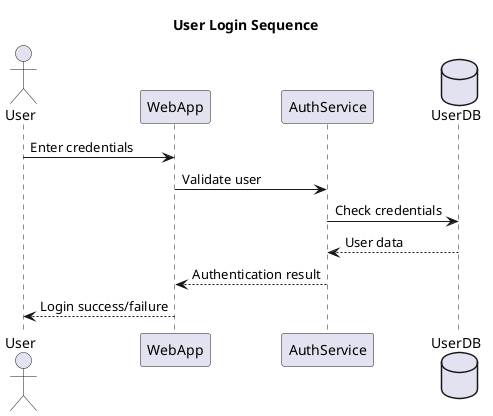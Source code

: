 @startuml
title User Login Sequence

actor User
participant WebApp
participant AuthService
database UserDB

User -> WebApp: Enter credentials
WebApp -> AuthService: Validate user
AuthService -> UserDB: Check credentials
UserDB --> AuthService: User data
AuthService --> WebApp: Authentication result
WebApp --> User: Login success/failure

@enduml 